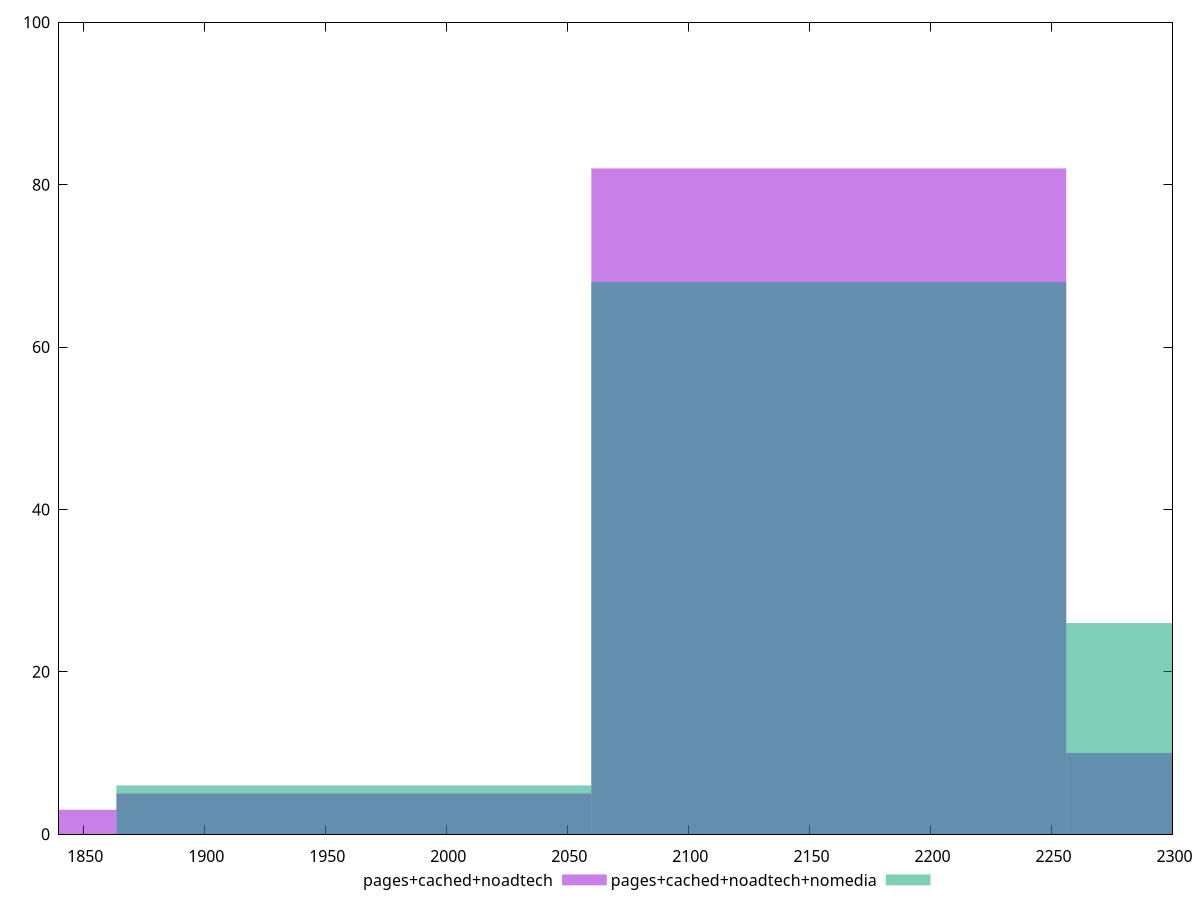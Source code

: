reset

$pagesCachedNoadtech <<EOF
1961.8268767129807 5
2158.0095643842787 82
2354.1922520555772 10
1765.6441890416827 3
EOF

$pagesCachedNoadtechNomedia <<EOF
1961.8268767129807 6
2158.0095643842787 68
2354.1922520555772 26
EOF

set key outside below
set boxwidth 196.18268767129808
set xrange [1840:2300]
set yrange [0:100]
set trange [0:100]
set style fill transparent solid 0.5 noborder
set terminal svg size 640, 500 enhanced background rgb 'white'
set output "report_00019_2021-02-10T18-14-37.922Z//unused-javascript/comparison/histogram/2_vs_3.svg"

plot $pagesCachedNoadtech title "pages+cached+noadtech" with boxes, \
     $pagesCachedNoadtechNomedia title "pages+cached+noadtech+nomedia" with boxes

reset
